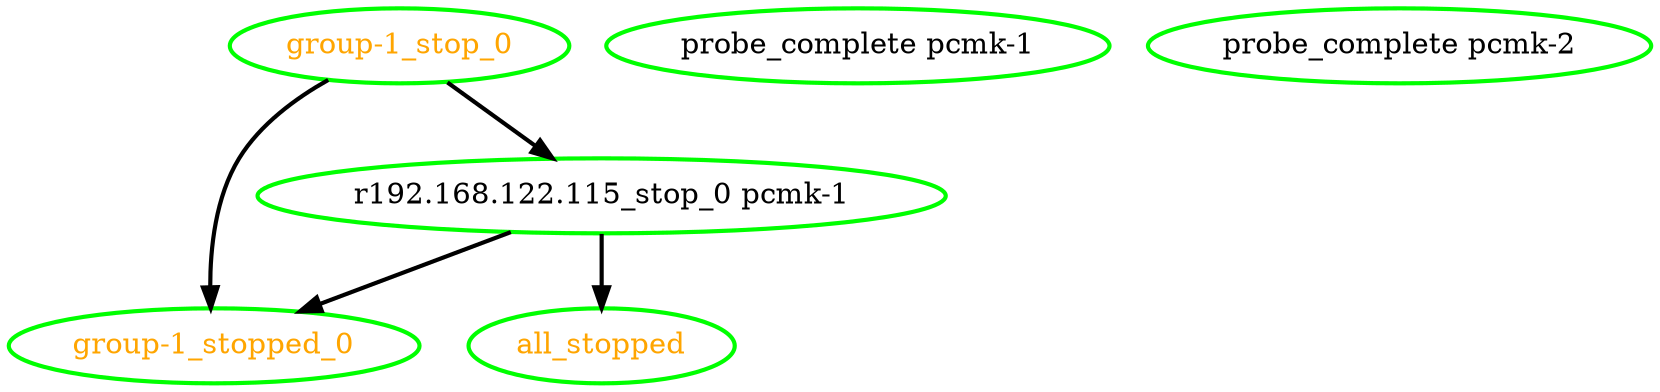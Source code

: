digraph "g" {
"all_stopped" [ style=bold color="green" fontcolor="orange"]
"group-1_stop_0" -> "group-1_stopped_0" [ style = bold]
"group-1_stop_0" -> "r192.168.122.115_stop_0 pcmk-1" [ style = bold]
"group-1_stop_0" [ style=bold color="green" fontcolor="orange"]
"group-1_stopped_0" [ style=bold color="green" fontcolor="orange"]
"probe_complete pcmk-1" [ style=bold color="green" fontcolor="black"]
"probe_complete pcmk-2" [ style=bold color="green" fontcolor="black"]
"r192.168.122.115_stop_0 pcmk-1" -> "all_stopped" [ style = bold]
"r192.168.122.115_stop_0 pcmk-1" -> "group-1_stopped_0" [ style = bold]
"r192.168.122.115_stop_0 pcmk-1" [ style=bold color="green" fontcolor="black"]
}
